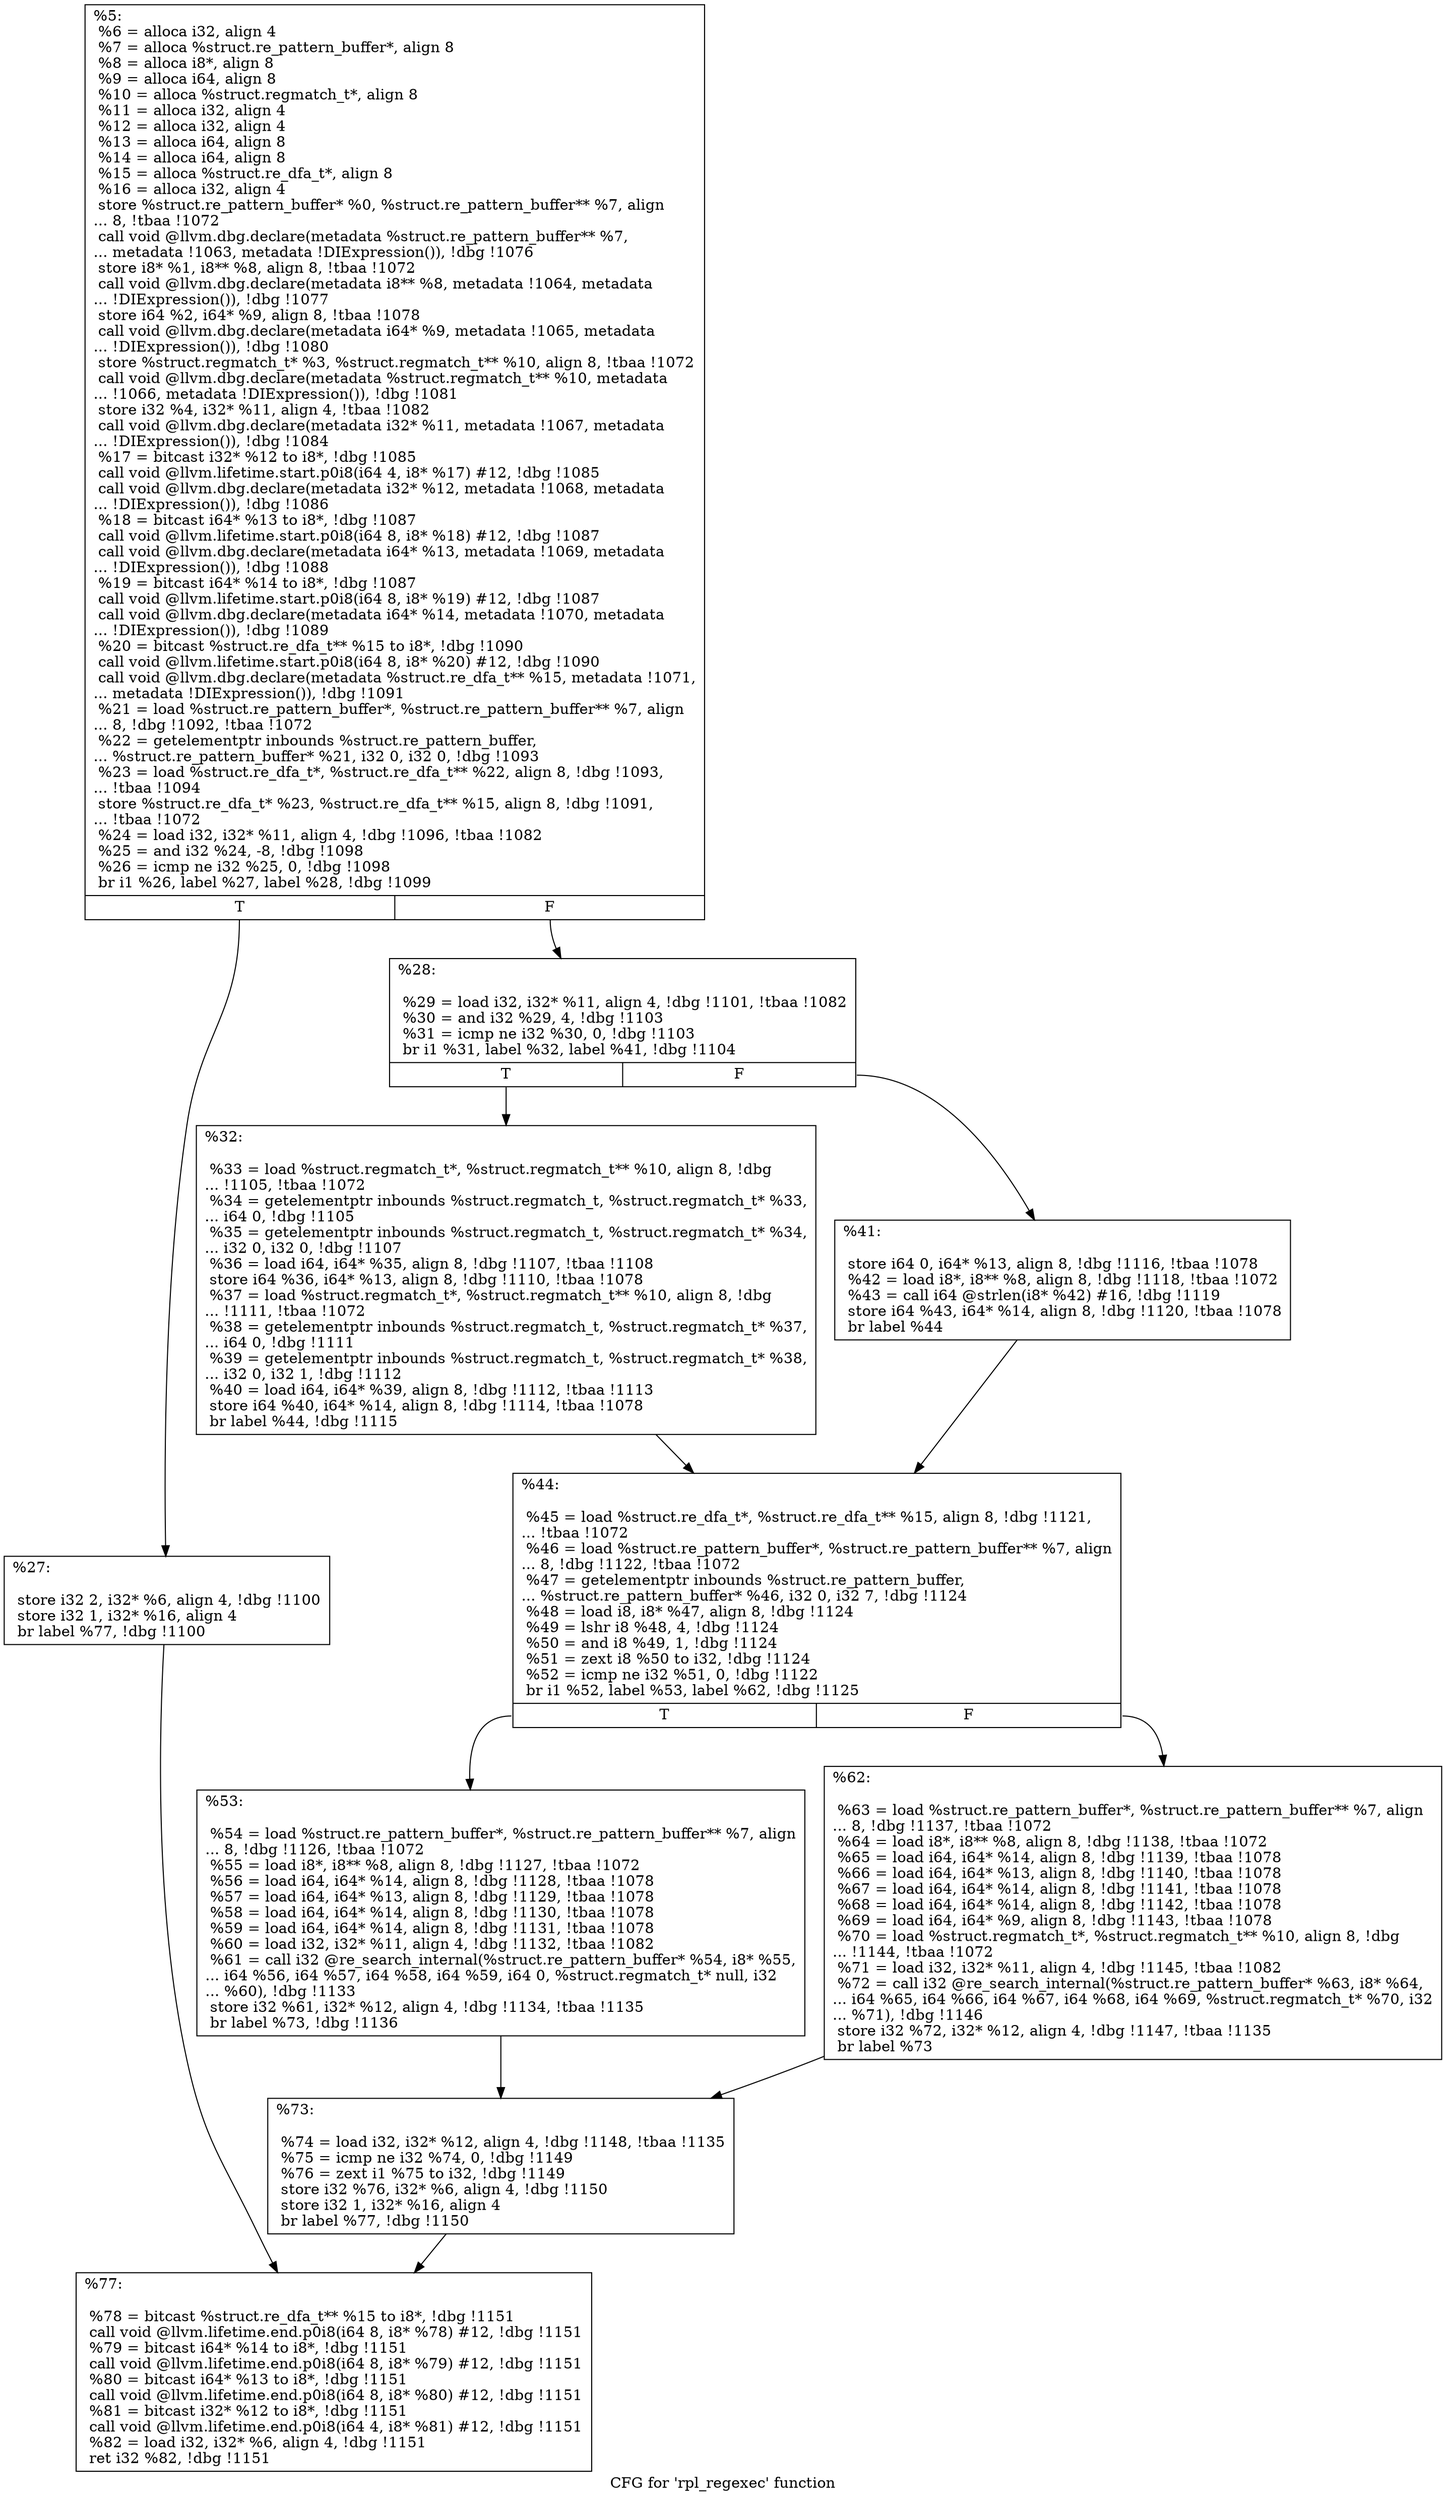 digraph "CFG for 'rpl_regexec' function" {
	label="CFG for 'rpl_regexec' function";

	Node0xd547e0 [shape=record,label="{%5:\l  %6 = alloca i32, align 4\l  %7 = alloca %struct.re_pattern_buffer*, align 8\l  %8 = alloca i8*, align 8\l  %9 = alloca i64, align 8\l  %10 = alloca %struct.regmatch_t*, align 8\l  %11 = alloca i32, align 4\l  %12 = alloca i32, align 4\l  %13 = alloca i64, align 8\l  %14 = alloca i64, align 8\l  %15 = alloca %struct.re_dfa_t*, align 8\l  %16 = alloca i32, align 4\l  store %struct.re_pattern_buffer* %0, %struct.re_pattern_buffer** %7, align\l... 8, !tbaa !1072\l  call void @llvm.dbg.declare(metadata %struct.re_pattern_buffer** %7,\l... metadata !1063, metadata !DIExpression()), !dbg !1076\l  store i8* %1, i8** %8, align 8, !tbaa !1072\l  call void @llvm.dbg.declare(metadata i8** %8, metadata !1064, metadata\l... !DIExpression()), !dbg !1077\l  store i64 %2, i64* %9, align 8, !tbaa !1078\l  call void @llvm.dbg.declare(metadata i64* %9, metadata !1065, metadata\l... !DIExpression()), !dbg !1080\l  store %struct.regmatch_t* %3, %struct.regmatch_t** %10, align 8, !tbaa !1072\l  call void @llvm.dbg.declare(metadata %struct.regmatch_t** %10, metadata\l... !1066, metadata !DIExpression()), !dbg !1081\l  store i32 %4, i32* %11, align 4, !tbaa !1082\l  call void @llvm.dbg.declare(metadata i32* %11, metadata !1067, metadata\l... !DIExpression()), !dbg !1084\l  %17 = bitcast i32* %12 to i8*, !dbg !1085\l  call void @llvm.lifetime.start.p0i8(i64 4, i8* %17) #12, !dbg !1085\l  call void @llvm.dbg.declare(metadata i32* %12, metadata !1068, metadata\l... !DIExpression()), !dbg !1086\l  %18 = bitcast i64* %13 to i8*, !dbg !1087\l  call void @llvm.lifetime.start.p0i8(i64 8, i8* %18) #12, !dbg !1087\l  call void @llvm.dbg.declare(metadata i64* %13, metadata !1069, metadata\l... !DIExpression()), !dbg !1088\l  %19 = bitcast i64* %14 to i8*, !dbg !1087\l  call void @llvm.lifetime.start.p0i8(i64 8, i8* %19) #12, !dbg !1087\l  call void @llvm.dbg.declare(metadata i64* %14, metadata !1070, metadata\l... !DIExpression()), !dbg !1089\l  %20 = bitcast %struct.re_dfa_t** %15 to i8*, !dbg !1090\l  call void @llvm.lifetime.start.p0i8(i64 8, i8* %20) #12, !dbg !1090\l  call void @llvm.dbg.declare(metadata %struct.re_dfa_t** %15, metadata !1071,\l... metadata !DIExpression()), !dbg !1091\l  %21 = load %struct.re_pattern_buffer*, %struct.re_pattern_buffer** %7, align\l... 8, !dbg !1092, !tbaa !1072\l  %22 = getelementptr inbounds %struct.re_pattern_buffer,\l... %struct.re_pattern_buffer* %21, i32 0, i32 0, !dbg !1093\l  %23 = load %struct.re_dfa_t*, %struct.re_dfa_t** %22, align 8, !dbg !1093,\l... !tbaa !1094\l  store %struct.re_dfa_t* %23, %struct.re_dfa_t** %15, align 8, !dbg !1091,\l... !tbaa !1072\l  %24 = load i32, i32* %11, align 4, !dbg !1096, !tbaa !1082\l  %25 = and i32 %24, -8, !dbg !1098\l  %26 = icmp ne i32 %25, 0, !dbg !1098\l  br i1 %26, label %27, label %28, !dbg !1099\l|{<s0>T|<s1>F}}"];
	Node0xd547e0:s0 -> Node0xd566b0;
	Node0xd547e0:s1 -> Node0xd56700;
	Node0xd566b0 [shape=record,label="{%27:\l\l  store i32 2, i32* %6, align 4, !dbg !1100\l  store i32 1, i32* %16, align 4\l  br label %77, !dbg !1100\l}"];
	Node0xd566b0 -> Node0xd56930;
	Node0xd56700 [shape=record,label="{%28:\l\l  %29 = load i32, i32* %11, align 4, !dbg !1101, !tbaa !1082\l  %30 = and i32 %29, 4, !dbg !1103\l  %31 = icmp ne i32 %30, 0, !dbg !1103\l  br i1 %31, label %32, label %41, !dbg !1104\l|{<s0>T|<s1>F}}"];
	Node0xd56700:s0 -> Node0xd56750;
	Node0xd56700:s1 -> Node0xd567a0;
	Node0xd56750 [shape=record,label="{%32:\l\l  %33 = load %struct.regmatch_t*, %struct.regmatch_t** %10, align 8, !dbg\l... !1105, !tbaa !1072\l  %34 = getelementptr inbounds %struct.regmatch_t, %struct.regmatch_t* %33,\l... i64 0, !dbg !1105\l  %35 = getelementptr inbounds %struct.regmatch_t, %struct.regmatch_t* %34,\l... i32 0, i32 0, !dbg !1107\l  %36 = load i64, i64* %35, align 8, !dbg !1107, !tbaa !1108\l  store i64 %36, i64* %13, align 8, !dbg !1110, !tbaa !1078\l  %37 = load %struct.regmatch_t*, %struct.regmatch_t** %10, align 8, !dbg\l... !1111, !tbaa !1072\l  %38 = getelementptr inbounds %struct.regmatch_t, %struct.regmatch_t* %37,\l... i64 0, !dbg !1111\l  %39 = getelementptr inbounds %struct.regmatch_t, %struct.regmatch_t* %38,\l... i32 0, i32 1, !dbg !1112\l  %40 = load i64, i64* %39, align 8, !dbg !1112, !tbaa !1113\l  store i64 %40, i64* %14, align 8, !dbg !1114, !tbaa !1078\l  br label %44, !dbg !1115\l}"];
	Node0xd56750 -> Node0xd567f0;
	Node0xd567a0 [shape=record,label="{%41:\l\l  store i64 0, i64* %13, align 8, !dbg !1116, !tbaa !1078\l  %42 = load i8*, i8** %8, align 8, !dbg !1118, !tbaa !1072\l  %43 = call i64 @strlen(i8* %42) #16, !dbg !1119\l  store i64 %43, i64* %14, align 8, !dbg !1120, !tbaa !1078\l  br label %44\l}"];
	Node0xd567a0 -> Node0xd567f0;
	Node0xd567f0 [shape=record,label="{%44:\l\l  %45 = load %struct.re_dfa_t*, %struct.re_dfa_t** %15, align 8, !dbg !1121,\l... !tbaa !1072\l  %46 = load %struct.re_pattern_buffer*, %struct.re_pattern_buffer** %7, align\l... 8, !dbg !1122, !tbaa !1072\l  %47 = getelementptr inbounds %struct.re_pattern_buffer,\l... %struct.re_pattern_buffer* %46, i32 0, i32 7, !dbg !1124\l  %48 = load i8, i8* %47, align 8, !dbg !1124\l  %49 = lshr i8 %48, 4, !dbg !1124\l  %50 = and i8 %49, 1, !dbg !1124\l  %51 = zext i8 %50 to i32, !dbg !1124\l  %52 = icmp ne i32 %51, 0, !dbg !1122\l  br i1 %52, label %53, label %62, !dbg !1125\l|{<s0>T|<s1>F}}"];
	Node0xd567f0:s0 -> Node0xd56840;
	Node0xd567f0:s1 -> Node0xd56890;
	Node0xd56840 [shape=record,label="{%53:\l\l  %54 = load %struct.re_pattern_buffer*, %struct.re_pattern_buffer** %7, align\l... 8, !dbg !1126, !tbaa !1072\l  %55 = load i8*, i8** %8, align 8, !dbg !1127, !tbaa !1072\l  %56 = load i64, i64* %14, align 8, !dbg !1128, !tbaa !1078\l  %57 = load i64, i64* %13, align 8, !dbg !1129, !tbaa !1078\l  %58 = load i64, i64* %14, align 8, !dbg !1130, !tbaa !1078\l  %59 = load i64, i64* %14, align 8, !dbg !1131, !tbaa !1078\l  %60 = load i32, i32* %11, align 4, !dbg !1132, !tbaa !1082\l  %61 = call i32 @re_search_internal(%struct.re_pattern_buffer* %54, i8* %55,\l... i64 %56, i64 %57, i64 %58, i64 %59, i64 0, %struct.regmatch_t* null, i32\l... %60), !dbg !1133\l  store i32 %61, i32* %12, align 4, !dbg !1134, !tbaa !1135\l  br label %73, !dbg !1136\l}"];
	Node0xd56840 -> Node0xd568e0;
	Node0xd56890 [shape=record,label="{%62:\l\l  %63 = load %struct.re_pattern_buffer*, %struct.re_pattern_buffer** %7, align\l... 8, !dbg !1137, !tbaa !1072\l  %64 = load i8*, i8** %8, align 8, !dbg !1138, !tbaa !1072\l  %65 = load i64, i64* %14, align 8, !dbg !1139, !tbaa !1078\l  %66 = load i64, i64* %13, align 8, !dbg !1140, !tbaa !1078\l  %67 = load i64, i64* %14, align 8, !dbg !1141, !tbaa !1078\l  %68 = load i64, i64* %14, align 8, !dbg !1142, !tbaa !1078\l  %69 = load i64, i64* %9, align 8, !dbg !1143, !tbaa !1078\l  %70 = load %struct.regmatch_t*, %struct.regmatch_t** %10, align 8, !dbg\l... !1144, !tbaa !1072\l  %71 = load i32, i32* %11, align 4, !dbg !1145, !tbaa !1082\l  %72 = call i32 @re_search_internal(%struct.re_pattern_buffer* %63, i8* %64,\l... i64 %65, i64 %66, i64 %67, i64 %68, i64 %69, %struct.regmatch_t* %70, i32\l... %71), !dbg !1146\l  store i32 %72, i32* %12, align 4, !dbg !1147, !tbaa !1135\l  br label %73\l}"];
	Node0xd56890 -> Node0xd568e0;
	Node0xd568e0 [shape=record,label="{%73:\l\l  %74 = load i32, i32* %12, align 4, !dbg !1148, !tbaa !1135\l  %75 = icmp ne i32 %74, 0, !dbg !1149\l  %76 = zext i1 %75 to i32, !dbg !1149\l  store i32 %76, i32* %6, align 4, !dbg !1150\l  store i32 1, i32* %16, align 4\l  br label %77, !dbg !1150\l}"];
	Node0xd568e0 -> Node0xd56930;
	Node0xd56930 [shape=record,label="{%77:\l\l  %78 = bitcast %struct.re_dfa_t** %15 to i8*, !dbg !1151\l  call void @llvm.lifetime.end.p0i8(i64 8, i8* %78) #12, !dbg !1151\l  %79 = bitcast i64* %14 to i8*, !dbg !1151\l  call void @llvm.lifetime.end.p0i8(i64 8, i8* %79) #12, !dbg !1151\l  %80 = bitcast i64* %13 to i8*, !dbg !1151\l  call void @llvm.lifetime.end.p0i8(i64 8, i8* %80) #12, !dbg !1151\l  %81 = bitcast i32* %12 to i8*, !dbg !1151\l  call void @llvm.lifetime.end.p0i8(i64 4, i8* %81) #12, !dbg !1151\l  %82 = load i32, i32* %6, align 4, !dbg !1151\l  ret i32 %82, !dbg !1151\l}"];
}
